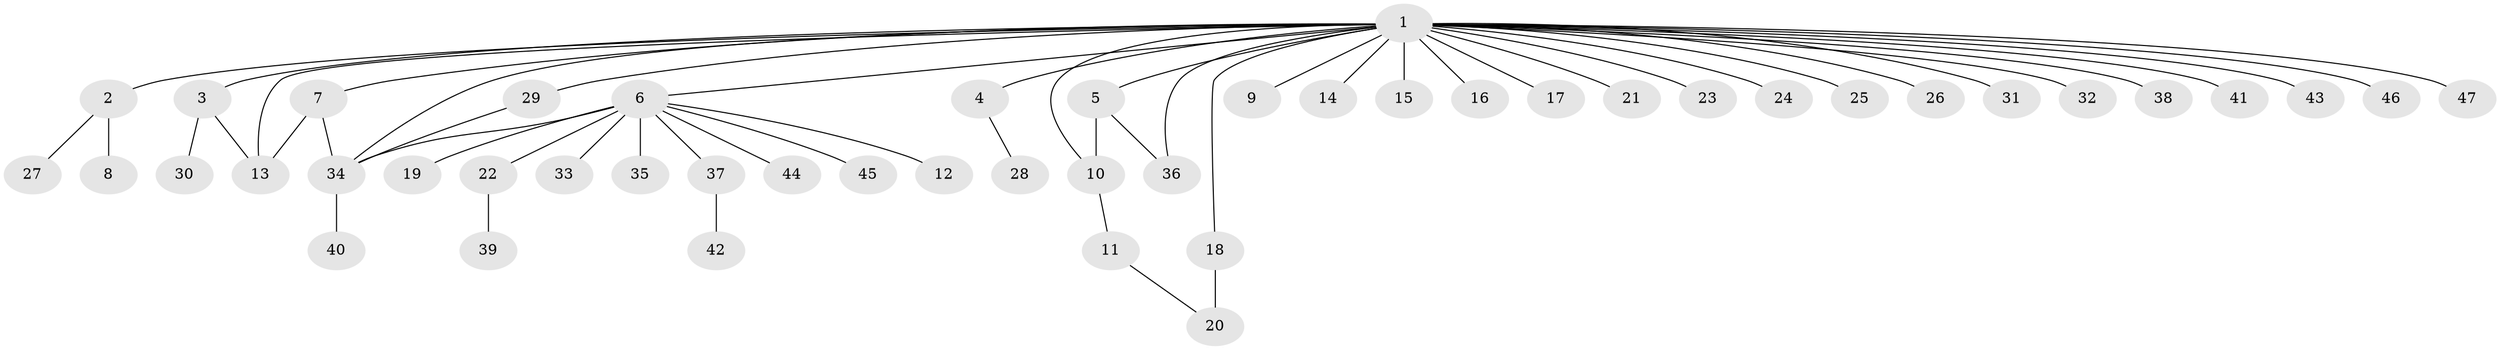 // original degree distribution, {32: 0.012987012987012988, 4: 0.06493506493506493, 3: 0.11688311688311688, 13: 0.012987012987012988, 7: 0.012987012987012988, 2: 0.22077922077922077, 1: 0.5584415584415584}
// Generated by graph-tools (version 1.1) at 2025/50/03/04/25 22:50:12]
// undirected, 47 vertices, 54 edges
graph export_dot {
  node [color=gray90,style=filled];
  1;
  2;
  3;
  4;
  5;
  6;
  7;
  8;
  9;
  10;
  11;
  12;
  13;
  14;
  15;
  16;
  17;
  18;
  19;
  20;
  21;
  22;
  23;
  24;
  25;
  26;
  27;
  28;
  29;
  30;
  31;
  32;
  33;
  34;
  35;
  36;
  37;
  38;
  39;
  40;
  41;
  42;
  43;
  44;
  45;
  46;
  47;
  1 -- 2 [weight=1.0];
  1 -- 3 [weight=1.0];
  1 -- 4 [weight=1.0];
  1 -- 5 [weight=1.0];
  1 -- 6 [weight=1.0];
  1 -- 7 [weight=1.0];
  1 -- 9 [weight=1.0];
  1 -- 10 [weight=1.0];
  1 -- 13 [weight=1.0];
  1 -- 14 [weight=1.0];
  1 -- 15 [weight=1.0];
  1 -- 16 [weight=1.0];
  1 -- 17 [weight=1.0];
  1 -- 18 [weight=1.0];
  1 -- 21 [weight=1.0];
  1 -- 23 [weight=1.0];
  1 -- 24 [weight=1.0];
  1 -- 25 [weight=1.0];
  1 -- 26 [weight=1.0];
  1 -- 29 [weight=1.0];
  1 -- 31 [weight=1.0];
  1 -- 32 [weight=1.0];
  1 -- 34 [weight=1.0];
  1 -- 36 [weight=1.0];
  1 -- 38 [weight=1.0];
  1 -- 41 [weight=1.0];
  1 -- 43 [weight=1.0];
  1 -- 46 [weight=1.0];
  1 -- 47 [weight=1.0];
  2 -- 8 [weight=1.0];
  2 -- 27 [weight=1.0];
  3 -- 13 [weight=1.0];
  3 -- 30 [weight=1.0];
  4 -- 28 [weight=1.0];
  5 -- 10 [weight=4.0];
  5 -- 36 [weight=1.0];
  6 -- 12 [weight=1.0];
  6 -- 19 [weight=1.0];
  6 -- 22 [weight=1.0];
  6 -- 33 [weight=1.0];
  6 -- 34 [weight=2.0];
  6 -- 35 [weight=1.0];
  6 -- 37 [weight=1.0];
  6 -- 44 [weight=1.0];
  6 -- 45 [weight=1.0];
  7 -- 13 [weight=4.0];
  7 -- 34 [weight=1.0];
  10 -- 11 [weight=1.0];
  11 -- 20 [weight=1.0];
  18 -- 20 [weight=2.0];
  22 -- 39 [weight=1.0];
  29 -- 34 [weight=1.0];
  34 -- 40 [weight=2.0];
  37 -- 42 [weight=1.0];
}
